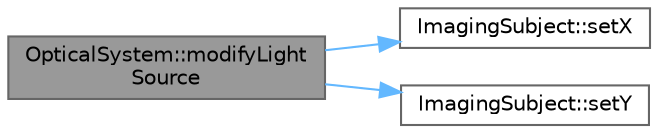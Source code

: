 digraph "OpticalSystem::modifyLightSource"
{
 // LATEX_PDF_SIZE
  bgcolor="transparent";
  edge [fontname=Helvetica,fontsize=10,labelfontname=Helvetica,labelfontsize=10];
  node [fontname=Helvetica,fontsize=10,shape=box,height=0.2,width=0.4];
  rankdir="LR";
  Node1 [id="Node000001",label="OpticalSystem::modifyLight\lSource",height=0.2,width=0.4,color="gray40", fillcolor="grey60", style="filled", fontcolor="black",tooltip="Modifies a property of the existing LightSource."];
  Node1 -> Node2 [id="edge1_Node000001_Node000002",color="steelblue1",style="solid",tooltip=" "];
  Node2 [id="Node000002",label="ImagingSubject::setX",height=0.2,width=0.4,color="grey40", fillcolor="white", style="filled",URL="$classImagingSubject.html#ad9ccc1d33c667011794be493e533590c",tooltip="Sets the x-coordinate of the imaging subject."];
  Node1 -> Node3 [id="edge2_Node000001_Node000003",color="steelblue1",style="solid",tooltip=" "];
  Node3 [id="Node000003",label="ImagingSubject::setY",height=0.2,width=0.4,color="grey40", fillcolor="white", style="filled",URL="$classImagingSubject.html#a679146ac0f0c8b763c178b0fc9c81096",tooltip="Sets the y-coordinate of the imaging subject."];
}
